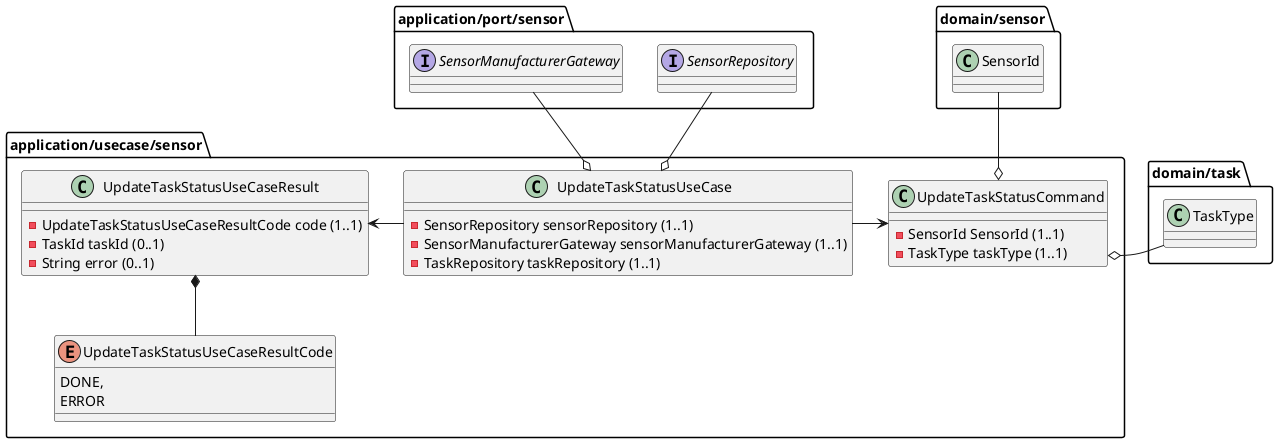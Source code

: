 @startuml

package application/usecase/sensor {
  class UpdateTaskStatusCommand {
    -SensorId SensorId (1..1)
    -TaskType taskType (1..1)
  }

  class UpdateTaskStatusUseCase {
    -SensorRepository sensorRepository (1..1)
    -SensorManufacturerGateway sensorManufacturerGateway (1..1)
    -TaskRepository taskRepository (1..1)
  }

  class UpdateTaskStatusUseCaseResult {
    -UpdateTaskStatusUseCaseResultCode code (1..1)
    -TaskId taskId (0..1)
    -String error (0..1)
  }

  enum UpdateTaskStatusUseCaseResultCode {
    DONE,
    ERROR
  }

  UpdateTaskStatusUseCase -right-> UpdateTaskStatusCommand
  UpdateTaskStatusUseCase -left-> UpdateTaskStatusUseCaseResult

  UpdateTaskStatusUseCaseResult *-down- UpdateTaskStatusUseCaseResultCode
}

package application/port/sensor {
    interface SensorManufacturerGateway
    interface SensorRepository
}

package domain/sensor {
  class SensorId
}

package domain/task {
  class TaskType
}

UpdateTaskStatusCommand o-up- SensorId
UpdateTaskStatusCommand o-right- TaskType
UpdateTaskStatusUseCase o-up- SensorManufacturerGateway
UpdateTaskStatusUseCase o-up- SensorRepository
@enduml